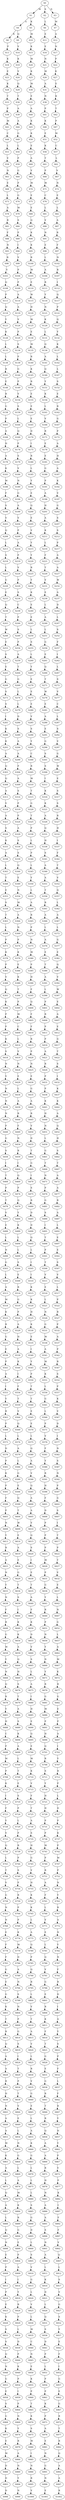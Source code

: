 strict digraph  {
	S0 -> S1 [ label = M ];
	S0 -> S2 [ label = S ];
	S0 -> S3 [ label = N ];
	S1 -> S4 [ label = A ];
	S1 -> S5 [ label = K ];
	S2 -> S6 [ label = L ];
	S3 -> S7 [ label = M ];
	S4 -> S8 [ label = K ];
	S4 -> S9 [ label = Q ];
	S5 -> S10 [ label = M ];
	S6 -> S11 [ label = E ];
	S7 -> S12 [ label = A ];
	S8 -> S13 [ label = P ];
	S9 -> S14 [ label = V ];
	S10 -> S15 [ label = K ];
	S11 -> S16 [ label = E ];
	S12 -> S17 [ label = N ];
	S13 -> S18 [ label = K ];
	S14 -> S19 [ label = K ];
	S15 -> S20 [ label = M ];
	S16 -> S21 [ label = N ];
	S17 -> S22 [ label = P ];
	S18 -> S23 [ label = E ];
	S19 -> S24 [ label = V ];
	S20 -> S25 [ label = K ];
	S21 -> S26 [ label = M ];
	S22 -> S27 [ label = K ];
	S23 -> S28 [ label = K ];
	S24 -> S29 [ label = Q ];
	S25 -> S30 [ label = M ];
	S26 -> S31 [ label = A ];
	S27 -> S32 [ label = E ];
	S28 -> S33 [ label = T ];
	S29 -> S34 [ label = T ];
	S30 -> S35 [ label = E ];
	S31 -> S36 [ label = N ];
	S32 -> S37 [ label = K ];
	S33 -> S38 [ label = P ];
	S34 -> S39 [ label = A ];
	S35 -> S40 [ label = A ];
	S36 -> S41 [ label = P ];
	S37 -> S42 [ label = T ];
	S38 -> S43 [ label = M ];
	S39 -> S44 [ label = A ];
	S40 -> S45 [ label = K ];
	S41 -> S46 [ label = K ];
	S42 -> S47 [ label = P ];
	S43 -> S48 [ label = C ];
	S44 -> S49 [ label = G ];
	S45 -> S50 [ label = K ];
	S46 -> S51 [ label = E ];
	S47 -> S52 [ label = M ];
	S48 -> S53 [ label = L ];
	S49 -> S54 [ label = L ];
	S50 -> S55 [ label = E ];
	S51 -> S56 [ label = K ];
	S52 -> S57 [ label = C ];
	S53 -> S58 [ label = V ];
	S54 -> S59 [ label = P ];
	S55 -> S60 [ label = A ];
	S56 -> S61 [ label = T ];
	S57 -> S62 [ label = L ];
	S58 -> S63 [ label = N ];
	S59 -> S64 [ label = G ];
	S60 -> S65 [ label = V ];
	S61 -> S66 [ label = P ];
	S62 -> S67 [ label = V ];
	S63 -> S68 [ label = E ];
	S64 -> S69 [ label = P ];
	S65 -> S70 [ label = M ];
	S66 -> S71 [ label = M ];
	S67 -> S72 [ label = N ];
	S68 -> S73 [ label = L ];
	S69 -> S74 [ label = G ];
	S70 -> S75 [ label = E ];
	S71 -> S76 [ label = C ];
	S72 -> S77 [ label = E ];
	S73 -> S78 [ label = A ];
	S74 -> S79 [ label = M ];
	S75 -> S80 [ label = E ];
	S76 -> S81 [ label = L ];
	S77 -> S82 [ label = L ];
	S78 -> S83 [ label = R ];
	S79 -> S84 [ label = S ];
	S80 -> S85 [ label = Q ];
	S81 -> S86 [ label = V ];
	S82 -> S87 [ label = A ];
	S83 -> S88 [ label = F ];
	S84 -> S89 [ label = P ];
	S85 -> S90 [ label = K ];
	S86 -> S91 [ label = N ];
	S87 -> S92 [ label = R ];
	S88 -> S93 [ label = N ];
	S89 -> S94 [ label = I ];
	S90 -> S95 [ label = K ];
	S91 -> S96 [ label = E ];
	S92 -> S97 [ label = F ];
	S93 -> S98 [ label = R ];
	S94 -> S99 [ label = V ];
	S95 -> S100 [ label = R ];
	S96 -> S101 [ label = L ];
	S97 -> S102 [ label = N ];
	S98 -> S103 [ label = V ];
	S99 -> S104 [ label = P ];
	S100 -> S105 [ label = M ];
	S101 -> S106 [ label = A ];
	S102 -> S107 [ label = R ];
	S103 -> S108 [ label = Q ];
	S104 -> S109 [ label = P ];
	S105 -> S110 [ label = E ];
	S106 -> S111 [ label = R ];
	S107 -> S112 [ label = I ];
	S108 -> S113 [ label = P ];
	S109 -> S114 [ label = A ];
	S110 -> S115 [ label = W ];
	S111 -> S116 [ label = Y ];
	S112 -> S117 [ label = Q ];
	S113 -> S118 [ label = Q ];
	S114 -> S119 [ label = A ];
	S115 -> S120 [ label = H ];
	S116 -> S121 [ label = N ];
	S117 -> S122 [ label = P ];
	S118 -> S123 [ label = Y ];
	S119 -> S124 [ label = V ];
	S120 -> S125 [ label = M ];
	S121 -> S126 [ label = K ];
	S122 -> S127 [ label = Q ];
	S123 -> S128 [ label = K ];
	S124 -> S129 [ label = P ];
	S125 -> S130 [ label = E ];
	S126 -> S131 [ label = L ];
	S127 -> S132 [ label = Y ];
	S128 -> S133 [ label = L ];
	S129 -> S134 [ label = S ];
	S130 -> S135 [ label = M ];
	S131 -> S136 [ label = Q ];
	S132 -> S137 [ label = K ];
	S133 -> S138 [ label = L ];
	S134 -> S139 [ label = P ];
	S135 -> S140 [ label = R ];
	S136 -> S141 [ label = A ];
	S137 -> S142 [ label = L ];
	S138 -> S143 [ label = R ];
	S139 -> S144 [ label = G ];
	S140 -> S145 [ label = K ];
	S141 -> S146 [ label = Q ];
	S142 -> S147 [ label = L ];
	S143 -> S148 [ label = E ];
	S144 -> S149 [ label = P ];
	S145 -> S150 [ label = R ];
	S146 -> S151 [ label = Y ];
	S147 -> S152 [ label = S ];
	S148 -> S153 [ label = R ];
	S149 -> S154 [ label = V ];
	S150 -> S155 [ label = E ];
	S151 -> S156 [ label = K ];
	S152 -> S157 [ label = E ];
	S153 -> S158 [ label = G ];
	S154 -> S159 [ label = S ];
	S155 -> S160 [ label = E ];
	S156 -> S161 [ label = L ];
	S157 -> S162 [ label = R ];
	S158 -> S163 [ label = P ];
	S159 -> S164 [ label = L ];
	S160 -> S165 [ label = E ];
	S161 -> S166 [ label = V ];
	S162 -> S167 [ label = G ];
	S163 -> S168 [ label = A ];
	S164 -> S169 [ label = Q ];
	S165 -> S170 [ label = D ];
	S166 -> S171 [ label = R ];
	S167 -> S172 [ label = P ];
	S168 -> S173 [ label = H ];
	S169 -> S174 [ label = P ];
	S170 -> S175 [ label = I ];
	S171 -> S176 [ label = E ];
	S172 -> S177 [ label = A ];
	S173 -> S178 [ label = A ];
	S174 -> S179 [ label = S ];
	S175 -> S180 [ label = R ];
	S176 -> S181 [ label = E ];
	S177 -> S182 [ label = H ];
	S178 -> S183 [ label = K ];
	S179 -> S184 [ label = V ];
	S180 -> S185 [ label = L ];
	S181 -> S186 [ label = G ];
	S182 -> S187 [ label = A ];
	S183 -> S188 [ label = M ];
	S184 -> S189 [ label = N ];
	S185 -> S190 [ label = Y ];
	S186 -> S191 [ label = P ];
	S187 -> S192 [ label = K ];
	S188 -> S193 [ label = F ];
	S189 -> S194 [ label = G ];
	S190 -> S195 [ label = E ];
	S191 -> S196 [ label = A ];
	S192 -> S197 [ label = V ];
	S193 -> S198 [ label = S ];
	S194 -> S199 [ label = A ];
	S195 -> S200 [ label = Q ];
	S196 -> S201 [ label = H ];
	S197 -> S202 [ label = G ];
	S198 -> S203 [ label = V ];
	S199 -> S204 [ label = V ];
	S200 -> S205 [ label = E ];
	S201 -> S206 [ label = A ];
	S202 -> S207 [ label = S ];
	S203 -> S208 [ label = Q ];
	S204 -> S209 [ label = P ];
	S205 -> S210 [ label = V ];
	S206 -> S211 [ label = K ];
	S207 -> S212 [ label = S ];
	S208 -> S213 [ label = L ];
	S209 -> S214 [ label = A ];
	S210 -> S215 [ label = Y ];
	S211 -> S216 [ label = L ];
	S212 -> S217 [ label = P ];
	S213 -> S218 [ label = S ];
	S214 -> S219 [ label = P ];
	S215 -> S220 [ label = Y ];
	S216 -> S221 [ label = F ];
	S217 -> S222 [ label = A ];
	S218 -> S223 [ label = L ];
	S219 -> S224 [ label = V ];
	S220 -> S225 [ label = R ];
	S221 -> S226 [ label = T ];
	S222 -> S227 [ label = A ];
	S223 -> S228 [ label = G ];
	S224 -> S229 [ label = P ];
	S225 -> S230 [ label = Y ];
	S226 -> S231 [ label = V ];
	S227 -> S232 [ label = W ];
	S228 -> S233 [ label = E ];
	S229 -> S234 [ label = S ];
	S230 -> S235 [ label = K ];
	S231 -> S236 [ label = E ];
	S232 -> S237 [ label = A ];
	S233 -> S238 [ label = Q ];
	S234 -> S239 [ label = C ];
	S235 -> S240 [ label = E ];
	S236 -> S241 [ label = L ];
	S237 -> S242 [ label = D ];
	S238 -> S243 [ label = T ];
	S239 -> S244 [ label = P ];
	S240 -> S245 [ label = E ];
	S241 -> S246 [ label = A ];
	S242 -> S247 [ label = L ];
	S243 -> S248 [ label = W ];
	S244 -> S249 [ label = S ];
	S245 -> S250 [ label = L ];
	S246 -> S251 [ label = L ];
	S247 -> S252 [ label = S ];
	S248 -> S253 [ label = E ];
	S249 -> S254 [ label = P ];
	S250 -> S255 [ label = S ];
	S251 -> S256 [ label = G ];
	S252 -> S257 [ label = F ];
	S253 -> S258 [ label = S ];
	S254 -> S259 [ label = A ];
	S255 -> S260 [ label = L ];
	S256 -> S261 [ label = E ];
	S257 -> S262 [ label = I ];
	S258 -> S263 [ label = E ];
	S259 -> S264 [ label = T ];
	S260 -> S265 [ label = Y ];
	S261 -> S266 [ label = Q ];
	S262 -> S267 [ label = L ];
	S263 -> S268 [ label = G ];
	S264 -> S269 [ label = G ];
	S265 -> S270 [ label = E ];
	S266 -> S271 [ label = T ];
	S267 -> S272 [ label = S ];
	S268 -> S273 [ label = S ];
	S269 -> S274 [ label = L ];
	S270 -> S275 [ label = E ];
	S271 -> S276 [ label = W ];
	S272 -> S277 [ label = V ];
	S273 -> S278 [ label = S ];
	S274 -> S279 [ label = L ];
	S275 -> S280 [ label = E ];
	S276 -> S281 [ label = E ];
	S277 -> S282 [ label = C ];
	S278 -> S283 [ label = I ];
	S279 -> S284 [ label = D ];
	S280 -> S285 [ label = V ];
	S281 -> S286 [ label = A ];
	S282 -> S287 [ label = L ];
	S283 -> S288 [ label = K ];
	S284 -> S289 [ label = S ];
	S285 -> S290 [ label = S ];
	S286 -> S291 [ label = E ];
	S287 -> S292 [ label = S ];
	S288 -> S293 [ label = K ];
	S289 -> S294 [ label = A ];
	S290 -> S295 [ label = Y ];
	S291 -> S296 [ label = G ];
	S292 -> S297 [ label = V ];
	S293 -> S298 [ label = A ];
	S294 -> S299 [ label = A ];
	S295 -> S300 [ label = C ];
	S296 -> S301 [ label = S ];
	S297 -> S302 [ label = G ];
	S298 -> S303 [ label = Q ];
	S299 -> S304 [ label = P ];
	S300 -> S305 [ label = R ];
	S301 -> S306 [ label = S ];
	S302 -> S307 [ label = W ];
	S303 -> S308 [ label = Q ];
	S304 -> S309 [ label = A ];
	S305 -> S310 [ label = M ];
	S306 -> S311 [ label = I ];
	S307 -> S312 [ label = E ];
	S308 -> S313 [ label = A ];
	S309 -> S314 [ label = S ];
	S310 -> S315 [ label = T ];
	S311 -> S316 [ label = K ];
	S312 -> S317 [ label = S ];
	S313 -> S318 [ label = V ];
	S314 -> S319 [ label = P ];
	S315 -> S320 [ label = G ];
	S316 -> S321 [ label = K ];
	S317 -> S322 [ label = S ];
	S318 -> S323 [ label = A ];
	S319 -> S324 [ label = P ];
	S320 -> S325 [ label = T ];
	S321 -> S326 [ label = A ];
	S322 -> S327 [ label = R ];
	S323 -> S328 [ label = S ];
	S324 -> S329 [ label = A ];
	S325 -> S330 [ label = P ];
	S326 -> S331 [ label = Q ];
	S327 -> S332 [ label = H ];
	S328 -> S333 [ label = K ];
	S329 -> S334 [ label = S ];
	S330 -> S335 [ label = L ];
	S331 -> S336 [ label = H ];
	S332 -> S337 [ label = I ];
	S333 -> S338 [ label = A ];
	S334 -> S339 [ label = S ];
	S335 -> S340 [ label = P ];
	S336 -> S341 [ label = S ];
	S337 -> S342 [ label = F ];
	S338 -> S343 [ label = L ];
	S339 -> S344 [ label = Q ];
	S340 -> S345 [ label = L ];
	S341 -> S346 [ label = A ];
	S342 -> S347 [ label = T ];
	S343 -> S348 [ label = T ];
	S344 -> S349 [ label = E ];
	S345 -> S350 [ label = Y ];
	S346 -> S351 [ label = A ];
	S347 -> S352 [ label = V ];
	S348 -> S353 [ label = E ];
	S349 -> S354 [ label = N ];
	S350 -> S355 [ label = L ];
	S351 -> S356 [ label = T ];
	S352 -> S357 [ label = Q ];
	S353 -> S358 [ label = S ];
	S354 -> S359 [ label = M ];
	S355 -> S360 [ label = A ];
	S356 -> S361 [ label = R ];
	S357 -> S362 [ label = L ];
	S358 -> S363 [ label = T ];
	S359 -> S364 [ label = A ];
	S360 -> S365 [ label = R ];
	S361 -> S366 [ label = A ];
	S362 -> S367 [ label = A ];
	S363 -> S368 [ label = L ];
	S364 -> S369 [ label = N ];
	S365 -> S370 [ label = P ];
	S366 -> S371 [ label = L ];
	S367 -> S372 [ label = L ];
	S368 -> S373 [ label = P ];
	S369 -> S374 [ label = P ];
	S370 -> S375 [ label = N ];
	S371 -> S376 [ label = A ];
	S372 -> S377 [ label = G ];
	S373 -> S378 [ label = K ];
	S374 -> S379 [ label = K ];
	S375 -> S380 [ label = M ];
	S376 -> S381 [ label = E ];
	S377 -> S382 [ label = E ];
	S378 -> S383 [ label = P ];
	S379 -> S384 [ label = E ];
	S380 -> S385 [ label = P ];
	S381 -> S386 [ label = T ];
	S382 -> S387 [ label = Q ];
	S383 -> S388 [ label = V ];
	S384 -> S389 [ label = K ];
	S385 -> S390 [ label = H ];
	S386 -> S391 [ label = A ];
	S387 -> S392 [ label = V ];
	S388 -> S393 [ label = Q ];
	S389 -> S394 [ label = T ];
	S390 -> S395 [ label = F ];
	S391 -> S396 [ label = L ];
	S392 -> S397 [ label = W ];
	S393 -> S398 [ label = K ];
	S394 -> S399 [ label = P ];
	S395 -> S400 [ label = Q ];
	S396 -> S401 [ label = P ];
	S397 -> S402 [ label = E ];
	S398 -> S403 [ label = P ];
	S399 -> S404 [ label = M ];
	S400 -> S405 [ label = F ];
	S401 -> S406 [ label = R ];
	S402 -> S407 [ label = A ];
	S403 -> S408 [ label = P ];
	S404 -> S409 [ label = C ];
	S405 -> S410 [ label = F ];
	S406 -> S411 [ label = P ];
	S407 -> S412 [ label = E ];
	S408 -> S413 [ label = K ];
	S409 -> S414 [ label = L ];
	S410 -> S415 [ label = R ];
	S411 -> S416 [ label = P ];
	S412 -> S417 [ label = G ];
	S413 -> S418 [ label = S ];
	S414 -> S419 [ label = V ];
	S415 -> S420 [ label = P ];
	S416 -> S421 [ label = A ];
	S417 -> S422 [ label = T ];
	S418 -> S423 [ label = N ];
	S419 -> S424 [ label = N ];
	S420 -> S425 [ label = N ];
	S421 -> S426 [ label = R ];
	S422 -> S427 [ label = S ];
	S423 -> S428 [ label = V ];
	S424 -> S429 [ label = E ];
	S425 -> S430 [ label = E ];
	S426 -> S431 [ label = P ];
	S427 -> S432 [ label = I ];
	S428 -> S433 [ label = N ];
	S429 -> S434 [ label = L ];
	S430 -> S435 [ label = G ];
	S431 -> S436 [ label = P ];
	S432 -> S437 [ label = K ];
	S433 -> S438 [ label = N ];
	S434 -> S439 [ label = A ];
	S435 -> S440 [ label = A ];
	S436 -> S441 [ label = K ];
	S437 -> S442 [ label = K ];
	S438 -> S443 [ label = N ];
	S439 -> S444 [ label = R ];
	S440 -> S445 [ label = R ];
	S441 -> S446 [ label = H ];
	S442 -> S447 [ label = A ];
	S443 -> S448 [ label = P ];
	S444 -> S449 [ label = F ];
	S445 -> S450 [ label = V ];
	S446 -> S451 [ label = N ];
	S447 -> S452 [ label = Q ];
	S448 -> S453 [ label = G ];
	S449 -> S454 [ label = N ];
	S450 -> S455 [ label = D ];
	S451 -> S456 [ label = L ];
	S452 -> S457 [ label = H ];
	S453 -> S458 [ label = S ];
	S454 -> S459 [ label = R ];
	S455 -> S460 [ label = T ];
	S456 -> S461 [ label = G ];
	S457 -> S462 [ label = S ];
	S458 -> S463 [ label = I ];
	S459 -> S464 [ label = I ];
	S460 -> S465 [ label = G ];
	S461 -> S466 [ label = T ];
	S462 -> S467 [ label = T ];
	S463 -> S468 [ label = T ];
	S464 -> S469 [ label = Q ];
	S465 -> S470 [ label = I ];
	S466 -> S471 [ label = N ];
	S467 -> S472 [ label = A ];
	S468 -> S473 [ label = P ];
	S469 -> S474 [ label = P ];
	S470 -> S475 [ label = S ];
	S471 -> S476 [ label = P ];
	S472 -> S477 [ label = A ];
	S473 -> S478 [ label = T ];
	S474 -> S479 [ label = Q ];
	S475 -> S480 [ label = R ];
	S476 -> S481 [ label = G ];
	S477 -> S482 [ label = R ];
	S478 -> S483 [ label = V ];
	S479 -> S484 [ label = Y ];
	S480 -> S485 [ label = D ];
	S481 -> S486 [ label = S ];
	S482 -> S487 [ label = A ];
	S483 -> S488 [ label = E ];
	S484 -> S489 [ label = K ];
	S485 -> S490 [ label = D ];
	S486 -> S491 [ label = I ];
	S487 -> S492 [ label = L ];
	S488 -> S493 [ label = L ];
	S489 -> S494 [ label = L ];
	S490 -> S495 [ label = Q ];
	S491 -> S496 [ label = T ];
	S492 -> S497 [ label = E ];
	S493 -> S498 [ label = N ];
	S494 -> S499 [ label = L ];
	S495 -> S500 [ label = L ];
	S496 -> S501 [ label = P ];
	S497 -> S502 [ label = E ];
	S498 -> S503 [ label = G ];
	S499 -> S504 [ label = S ];
	S500 -> S505 [ label = I ];
	S501 -> S506 [ label = T ];
	S502 -> S507 [ label = S ];
	S503 -> S508 [ label = L ];
	S504 -> S509 [ label = E ];
	S505 -> S510 [ label = I ];
	S506 -> S511 [ label = V ];
	S507 -> S512 [ label = V ];
	S508 -> S513 [ label = A ];
	S509 -> S514 [ label = R ];
	S510 -> S515 [ label = K ];
	S511 -> S516 [ label = E ];
	S512 -> S517 [ label = L ];
	S513 -> S518 [ label = M ];
	S514 -> S519 [ label = G ];
	S515 -> S520 [ label = K ];
	S516 -> S521 [ label = L ];
	S517 -> S522 [ label = P ];
	S518 -> S523 [ label = K ];
	S519 -> S524 [ label = P ];
	S520 -> S525 [ label = H ];
	S521 -> S526 [ label = N ];
	S522 -> S527 [ label = R ];
	S523 -> S528 [ label = R ];
	S524 -> S529 [ label = A ];
	S525 -> S530 [ label = K ];
	S526 -> S531 [ label = G ];
	S527 -> S532 [ label = P ];
	S528 -> S533 [ label = G ];
	S529 -> S534 [ label = H ];
	S530 -> S535 [ label = E ];
	S531 -> S536 [ label = M ];
	S532 -> S537 [ label = A ];
	S533 -> S538 [ label = E ];
	S534 -> S539 [ label = A ];
	S535 -> S540 [ label = I ];
	S536 -> S541 [ label = A ];
	S537 -> S542 [ label = P ];
	S538 -> S543 [ label = P ];
	S539 -> S544 [ label = K ];
	S540 -> S545 [ label = Y ];
	S541 -> S546 [ label = M ];
	S542 -> S547 [ label = R ];
	S543 -> S548 [ label = A ];
	S544 -> S549 [ label = I ];
	S545 -> S550 [ label = P ];
	S546 -> S551 [ label = K ];
	S547 -> S552 [ label = S ];
	S548 -> S553 [ label = I ];
	S549 -> S554 [ label = F ];
	S550 -> S555 [ label = T ];
	S551 -> S556 [ label = L ];
	S552 -> S557 [ label = P ];
	S553 -> S558 [ label = Y ];
	S554 -> S559 [ label = T ];
	S555 -> S560 [ label = T ];
	S556 -> S561 [ label = G ];
	S557 -> S562 [ label = K ];
	S558 -> S563 [ label = R ];
	S559 -> S564 [ label = V ];
	S560 -> S565 [ label = E ];
	S561 -> S566 [ label = L ];
	S562 -> S567 [ label = V ];
	S563 -> S568 [ label = P ];
	S564 -> S569 [ label = Q ];
	S565 -> S570 [ label = E ];
	S566 -> S571 [ label = P ];
	S567 -> S572 [ label = D ];
	S568 -> S573 [ label = L ];
	S569 -> S574 [ label = L ];
	S570 -> S575 [ label = L ];
	S571 -> S576 [ label = V ];
	S572 -> S577 [ label = I ];
	S573 -> S578 [ label = D ];
	S574 -> S579 [ label = A ];
	S575 -> S580 [ label = Q ];
	S576 -> S581 [ label = F ];
	S577 -> S582 [ label = N ];
	S578 -> S583 [ label = P ];
	S579 -> S584 [ label = L ];
	S580 -> S585 [ label = A ];
	S581 -> S586 [ label = Y ];
	S582 -> S587 [ label = S ];
	S583 -> S588 [ label = K ];
	S584 -> S589 [ label = G ];
	S585 -> S590 [ label = V ];
	S586 -> S591 [ label = R ];
	S587 -> S592 [ label = N ];
	S588 -> S593 [ label = P ];
	S589 -> S594 [ label = E ];
	S590 -> S595 [ label = Q ];
	S591 -> S596 [ label = H ];
	S592 -> S597 [ label = P ];
	S593 -> S598 [ label = F ];
	S594 -> S599 [ label = Q ];
	S595 -> S600 [ label = A ];
	S596 -> S601 [ label = F ];
	S597 -> S602 [ label = G ];
	S598 -> S603 [ label = P ];
	S599 -> S604 [ label = T ];
	S600 -> S605 [ label = A ];
	S601 -> S606 [ label = D ];
	S602 -> S607 [ label = S ];
	S603 -> S608 [ label = N ];
	S604 -> S609 [ label = W ];
	S605 -> S610 [ label = V ];
	S606 -> S611 [ label = P ];
	S607 -> S612 [ label = I ];
	S608 -> S613 [ label = Y ];
	S609 -> S614 [ label = E ];
	S610 -> S615 [ label = Q ];
	S611 -> S616 [ label = P ];
	S612 -> S617 [ label = T ];
	S613 -> S618 [ label = R ];
	S614 -> S619 [ label = A ];
	S615 -> S620 [ label = S ];
	S616 -> S621 [ label = P ];
	S617 -> S622 [ label = P ];
	S618 -> S623 [ label = A ];
	S619 -> S624 [ label = E ];
	S620 -> S625 [ label = I ];
	S621 -> S626 [ label = M ];
	S622 -> S627 [ label = T ];
	S623 -> S628 [ label = N ];
	S624 -> S629 [ label = G ];
	S625 -> S630 [ label = E ];
	S626 -> S631 [ label = P ];
	S627 -> S632 [ label = V ];
	S628 -> S633 [ label = Y ];
	S629 -> S634 [ label = T ];
	S630 -> S635 [ label = T ];
	S631 -> S636 [ label = G ];
	S632 -> S637 [ label = E ];
	S633 -> S638 [ label = N ];
	S634 -> S639 [ label = S ];
	S635 -> S640 [ label = A ];
	S636 -> S641 [ label = Y ];
	S637 -> S642 [ label = L ];
	S638 -> S643 [ label = F ];
	S639 -> S644 [ label = I ];
	S640 -> S645 [ label = F ];
	S641 -> S646 [ label = R ];
	S642 -> S647 [ label = N ];
	S643 -> S648 [ label = R ];
	S644 -> S649 [ label = K ];
	S645 -> S650 [ label = K ];
	S646 -> S651 [ label = P ];
	S647 -> S652 [ label = G ];
	S648 -> S653 [ label = G ];
	S649 -> S654 [ label = K ];
	S650 -> S655 [ label = D ];
	S651 -> S656 [ label = N ];
	S652 -> S657 [ label = L ];
	S653 -> S658 [ label = M ];
	S654 -> S659 [ label = A ];
	S655 -> S660 [ label = V ];
	S656 -> S661 [ label = Y ];
	S657 -> S662 [ label = A ];
	S658 -> S663 [ label = Y ];
	S659 -> S664 [ label = Q ];
	S660 -> S665 [ label = S ];
	S661 -> S666 [ label = N ];
	S662 -> S667 [ label = M ];
	S663 -> S668 [ label = N ];
	S664 -> S669 [ label = H ];
	S665 -> S670 [ label = L ];
	S666 -> S671 [ label = Y ];
	S667 -> S672 [ label = K ];
	S668 -> S673 [ label = Q ];
	S669 -> S674 [ label = S ];
	S670 -> S675 [ label = A ];
	S671 -> S676 [ label = R ];
	S672 -> S677 [ label = R ];
	S673 -> S678 [ label = R ];
	S674 -> S679 [ label = T ];
	S675 -> S680 [ label = I ];
	S676 -> S681 [ label = G ];
	S677 -> S682 [ label = G ];
	S678 -> S683 [ label = Y ];
	S679 -> S684 [ label = A ];
	S680 -> S685 [ label = H ];
	S681 -> S686 [ label = M ];
	S682 -> S687 [ label = E ];
	S683 -> S688 [ label = H ];
	S684 -> S689 [ label = S ];
	S685 -> S690 [ label = E ];
	S686 -> S691 [ label = P ];
	S687 -> S692 [ label = P ];
	S688 -> S693 [ label = C ];
	S689 -> S694 [ label = K ];
	S690 -> S695 [ label = Q ];
	S691 -> S696 [ label = H ];
	S692 -> S697 [ label = A ];
	S693 -> S698 [ label = P ];
	S694 -> S699 [ label = A ];
	S695 -> S700 [ label = E ];
	S696 -> S701 [ label = Q ];
	S697 -> S702 [ label = I ];
	S698 -> S703 [ label = M ];
	S699 -> S704 [ label = L ];
	S700 -> S705 [ label = M ];
	S701 -> S706 [ label = R ];
	S702 -> S707 [ label = Y ];
	S703 -> S708 [ label = P ];
	S704 -> S709 [ label = T ];
	S705 -> S710 [ label = K ];
	S706 -> S711 [ label = S ];
	S707 -> S712 [ label = R ];
	S708 -> S713 [ label = K ];
	S709 -> S714 [ label = E ];
	S710 -> S715 [ label = V ];
	S711 -> S716 [ label = Y ];
	S712 -> S717 [ label = P ];
	S713 -> S718 [ label = I ];
	S714 -> S719 [ label = S ];
	S715 -> S720 [ label = F ];
	S716 -> S721 [ label = H ];
	S717 -> S722 [ label = L ];
	S718 -> S723 [ label = F ];
	S719 -> S724 [ label = P ];
	S720 -> S725 [ label = T ];
	S721 -> S726 [ label = H ];
	S722 -> S727 [ label = D ];
	S723 -> S728 [ label = Y ];
	S724 -> S729 [ label = L ];
	S725 -> S730 [ label = A ];
	S726 -> S731 [ label = P ];
	S727 -> S732 [ label = P ];
	S728 -> S733 [ label = V ];
	S729 -> S734 [ label = P ];
	S730 -> S735 [ label = S ];
	S731 -> S736 [ label = P ];
	S732 -> S737 [ label = K ];
	S733 -> S738 [ label = Q ];
	S734 -> S739 [ label = R ];
	S735 -> S740 [ label = H ];
	S736 -> S741 [ label = M ];
	S737 -> S742 [ label = P ];
	S738 -> S743 [ label = L ];
	S739 -> S744 [ label = P ];
	S740 -> S745 [ label = G ];
	S741 -> S746 [ label = P ];
	S742 -> S747 [ label = M ];
	S743 -> S748 [ label = T ];
	S744 -> S749 [ label = S ];
	S745 -> S750 [ label = V ];
	S746 -> S751 [ label = R ];
	S747 -> S752 [ label = P ];
	S748 -> S753 [ label = V ];
	S749 -> S754 [ label = P ];
	S750 -> S755 [ label = H ];
	S751 -> S756 [ label = A ];
	S752 -> S757 [ label = N ];
	S753 -> S758 [ label = G ];
	S754 -> S759 [ label = R ];
	S755 -> S760 [ label = K ];
	S756 -> S761 [ label = F ];
	S757 -> S762 [ label = Y ];
	S758 -> S763 [ label = N ];
	S759 -> S764 [ label = P ];
	S760 -> S765 [ label = K ];
	S761 -> S766 [ label = L ];
	S762 -> S767 [ label = R ];
	S763 -> S768 [ label = N ];
	S764 -> S769 [ label = P ];
	S765 -> S770 [ label = L ];
	S766 -> S771 [ label = V ];
	S767 -> S772 [ label = A ];
	S768 -> S773 [ label = E ];
	S769 -> S774 [ label = K ];
	S770 -> S775 [ label = A ];
	S771 -> S776 [ label = E ];
	S772 -> S777 [ label = N ];
	S773 -> S778 [ label = F ];
	S774 -> S779 [ label = M ];
	S775 -> S780 [ label = Q ];
	S776 -> S781 [ label = L ];
	S777 -> S782 [ label = Y ];
	S778 -> S783 [ label = F ];
	S779 -> S784 [ label = D ];
	S780 -> S785 [ label = P ];
	S781 -> S786 [ label = Q ];
	S782 -> S787 [ label = N ];
	S783 -> S788 [ label = G ];
	S784 -> S789 [ label = A ];
	S785 -> S790 [ label = Q ];
	S786 -> S791 [ label = V ];
	S787 -> S792 [ label = F ];
	S788 -> S793 [ label = E ];
	S789 -> S794 [ label = N ];
	S790 -> S795 [ label = R ];
	S791 -> S796 [ label = G ];
	S792 -> S797 [ label = R ];
	S793 -> S798 [ label = G ];
	S794 -> S799 [ label = S ];
	S795 -> S800 [ label = L ];
	S796 -> S801 [ label = E ];
	S797 -> S802 [ label = D ];
	S798 -> S803 [ label = K ];
	S799 -> S804 [ label = N ];
	S800 -> S805 [ label = V ];
	S801 -> S806 [ label = R ];
	S802 -> S807 [ label = I ];
	S803 -> S808 [ label = T ];
	S804 -> S809 [ label = P ];
	S805 -> S810 [ label = T ];
	S806 -> S811 [ label = K ];
	S807 -> S812 [ label = A ];
	S808 -> S813 [ label = R ];
	S809 -> S814 [ label = G ];
	S810 -> S815 [ label = A ];
	S811 -> S816 [ label = F ];
	S812 -> S817 [ label = Y ];
	S813 -> S818 [ label = Q ];
	S814 -> S819 [ label = S ];
	S815 -> S820 [ label = V ];
	S816 -> S821 [ label = T ];
	S817 -> S822 [ label = S ];
	S818 -> S823 [ label = A ];
	S819 -> S824 [ label = I ];
	S820 -> S825 [ label = L ];
	S821 -> S826 [ label = G ];
	S822 -> S827 [ label = P ];
	S823 -> S828 [ label = A ];
	S824 -> S829 [ label = T ];
	S825 -> S830 [ label = R ];
	S826 -> S831 [ label = E ];
	S827 -> S832 [ label = F ];
	S828 -> S833 [ label = R ];
	S829 -> S834 [ label = P ];
	S830 -> S835 [ label = V ];
	S831 -> S836 [ label = G ];
	S832 -> S837 [ label = L ];
	S833 -> S838 [ label = H ];
	S834 -> S839 [ label = T ];
	S835 -> S840 [ label = G ];
	S836 -> S841 [ label = R ];
	S837 -> S842 [ label = F ];
	S838 -> S843 [ label = N ];
	S839 -> S844 [ label = V ];
	S840 -> S845 [ label = E ];
	S841 -> S846 [ label = T ];
	S842 -> S847 [ label = R ];
	S843 -> S848 [ label = A ];
	S844 -> S849 [ label = E ];
	S845 -> S850 [ label = L ];
	S846 -> S851 [ label = R ];
	S847 -> S852 [ label = Y ];
	S848 -> S853 [ label = A ];
	S849 -> S854 [ label = L ];
	S850 -> S855 [ label = A ];
	S851 -> S856 [ label = Q ];
	S852 -> S857 [ label = H ];
	S853 -> S858 [ label = M ];
	S854 -> S859 [ label = N ];
	S855 -> S860 [ label = K ];
	S856 -> S861 [ label = A ];
	S857 -> S862 [ label = Y ];
	S858 -> S863 [ label = K ];
	S859 -> S864 [ label = G ];
	S860 -> S865 [ label = G ];
	S861 -> S866 [ label = A ];
	S862 -> S867 [ label = P ];
	S863 -> S868 [ label = A ];
	S864 -> S869 [ label = L ];
	S865 -> S870 [ label = L ];
	S866 -> S871 [ label = R ];
	S867 -> S872 [ label = V ];
	S868 -> S873 [ label = L ];
	S869 -> S874 [ label = A ];
	S870 -> S875 [ label = L ];
	S871 -> S876 [ label = H ];
	S872 -> S877 [ label = P ];
	S873 -> S878 [ label = Q ];
	S874 -> S879 [ label = M ];
	S875 -> S880 [ label = L ];
	S876 -> S881 [ label = N ];
	S877 -> S882 [ label = K ];
	S878 -> S883 [ label = A ];
	S879 -> S884 [ label = K ];
	S880 -> S885 [ label = S ];
	S881 -> S886 [ label = A ];
	S882 -> S887 [ label = I ];
	S883 -> S888 [ label = L ];
	S884 -> S889 [ label = R ];
	S885 -> S890 [ label = G ];
	S886 -> S891 [ label = A ];
	S887 -> S892 [ label = F ];
	S888 -> S893 [ label = Q ];
	S889 -> S894 [ label = G ];
	S890 -> S895 [ label = D ];
	S891 -> S896 [ label = S ];
	S892 -> S897 [ label = F ];
	S893 -> S898 [ label = N ];
	S894 -> S899 [ label = E ];
	S895 -> S900 [ label = L ];
	S896 -> S901 [ label = N ];
	S897 -> S902 [ label = V ];
	S898 -> S903 [ label = E ];
	S899 -> S904 [ label = P ];
	S900 -> S905 [ label = S ];
	S901 -> S906 [ label = A ];
	S902 -> S907 [ label = Q ];
	S903 -> S908 [ label = P ];
	S904 -> S909 [ label = A ];
	S905 -> S910 [ label = V ];
	S906 -> S911 [ label = L ];
	S907 -> S912 [ label = L ];
	S908 -> S913 [ label = I ];
	S909 -> S914 [ label = I ];
	S910 -> S915 [ label = G ];
	S911 -> S916 [ label = K ];
	S912 -> S917 [ label = S ];
	S913 -> S918 [ label = P ];
	S914 -> S919 [ label = Y ];
	S915 -> S920 [ label = L ];
	S916 -> S921 [ label = D ];
	S917 -> S922 [ label = V ];
	S918 -> S923 [ label = E ];
	S919 -> S924 [ label = R ];
	S920 -> S925 [ label = V ];
	S921 -> S926 [ label = L ];
	S922 -> S927 [ label = G ];
	S923 -> S928 [ label = K ];
	S924 -> S929 [ label = P ];
	S925 -> S930 [ label = L ];
	S926 -> S931 [ label = Q ];
	S927 -> S932 [ label = S ];
	S928 -> S933 [ label = S ];
	S929 -> S934 [ label = L ];
	S930 -> S935 [ label = M ];
	S931 -> S936 [ label = S ];
	S932 -> S937 [ label = Y ];
	S933 -> S938 [ label = S ];
	S934 -> S939 [ label = D ];
	S935 -> S940 [ label = C ];
	S936 -> S941 [ label = D ];
	S937 -> S942 [ label = E ];
	S938 -> S943 [ label = Q ];
	S939 -> S944 [ label = P ];
	S940 -> S945 [ label = N ];
	S941 -> S946 [ label = P ];
	S942 -> S947 [ label = F ];
	S943 -> S948 [ label = N ];
	S944 -> S949 [ label = K ];
	S945 -> S950 [ label = E ];
	S946 -> S951 [ label = L ];
	S947 -> S952 [ label = I ];
	S948 -> S953 [ label = G ];
	S949 -> S954 [ label = P ];
	S950 -> S955 [ label = K ];
	S951 -> S956 [ label = P ];
	S952 -> S957 [ label = G ];
	S953 -> S958 [ label = E ];
	S954 -> S959 [ label = I ];
	S955 -> S960 [ label = P ];
	S956 -> S961 [ label = P ];
	S957 -> S962 [ label = E ];
	S958 -> S963 [ label = S ];
	S959 -> S964 [ label = P ];
	S960 -> S965 [ label = T ];
	S961 -> S966 [ label = K ];
	S962 -> S967 [ label = G ];
	S963 -> S968 [ label = G ];
	S964 -> S969 [ label = N ];
	S965 -> S970 [ label = K ];
	S966 -> S971 [ label = P ];
	S967 -> S972 [ label = R ];
	S968 -> S973 [ label = K ];
	S969 -> S974 [ label = Y ];
	S970 -> S975 [ label = S ];
	S971 -> S976 [ label = A ];
	S972 -> S977 [ label = T ];
	S973 -> S978 [ label = E ];
	S974 -> S979 [ label = R ];
	S975 -> S980 [ label = M ];
	S976 -> S981 [ label = E ];
	S977 -> S982 [ label = R ];
	S978 -> S983 [ label = M ];
	S979 -> S984 [ label = A ];
	S980 -> S985 [ label = I ];
	S981 -> S986 [ label = N ];
	S982 -> S987 [ label = Q ];
	S983 -> S988 [ label = D ];
	S984 -> S989 [ label = N ];
	S985 -> S990 [ label = N ];
	S986 -> S991 [ label = G ];
	S987 -> S992 [ label = A ];
	S988 -> S993 [ label = D ];
	S989 -> S994 [ label = Y ];
	S990 -> S995 [ label = R ];
	S991 -> S996 [ label = N ];
	S992 -> S997 [ label = A ];
	S993 -> S998 [ label = D ];
	S994 -> S999 [ label = N ];
	S995 -> S1000 [ label = V ];
	S996 -> S1001 [ label = E ];
	S997 -> S1002 [ label = R ];
}
